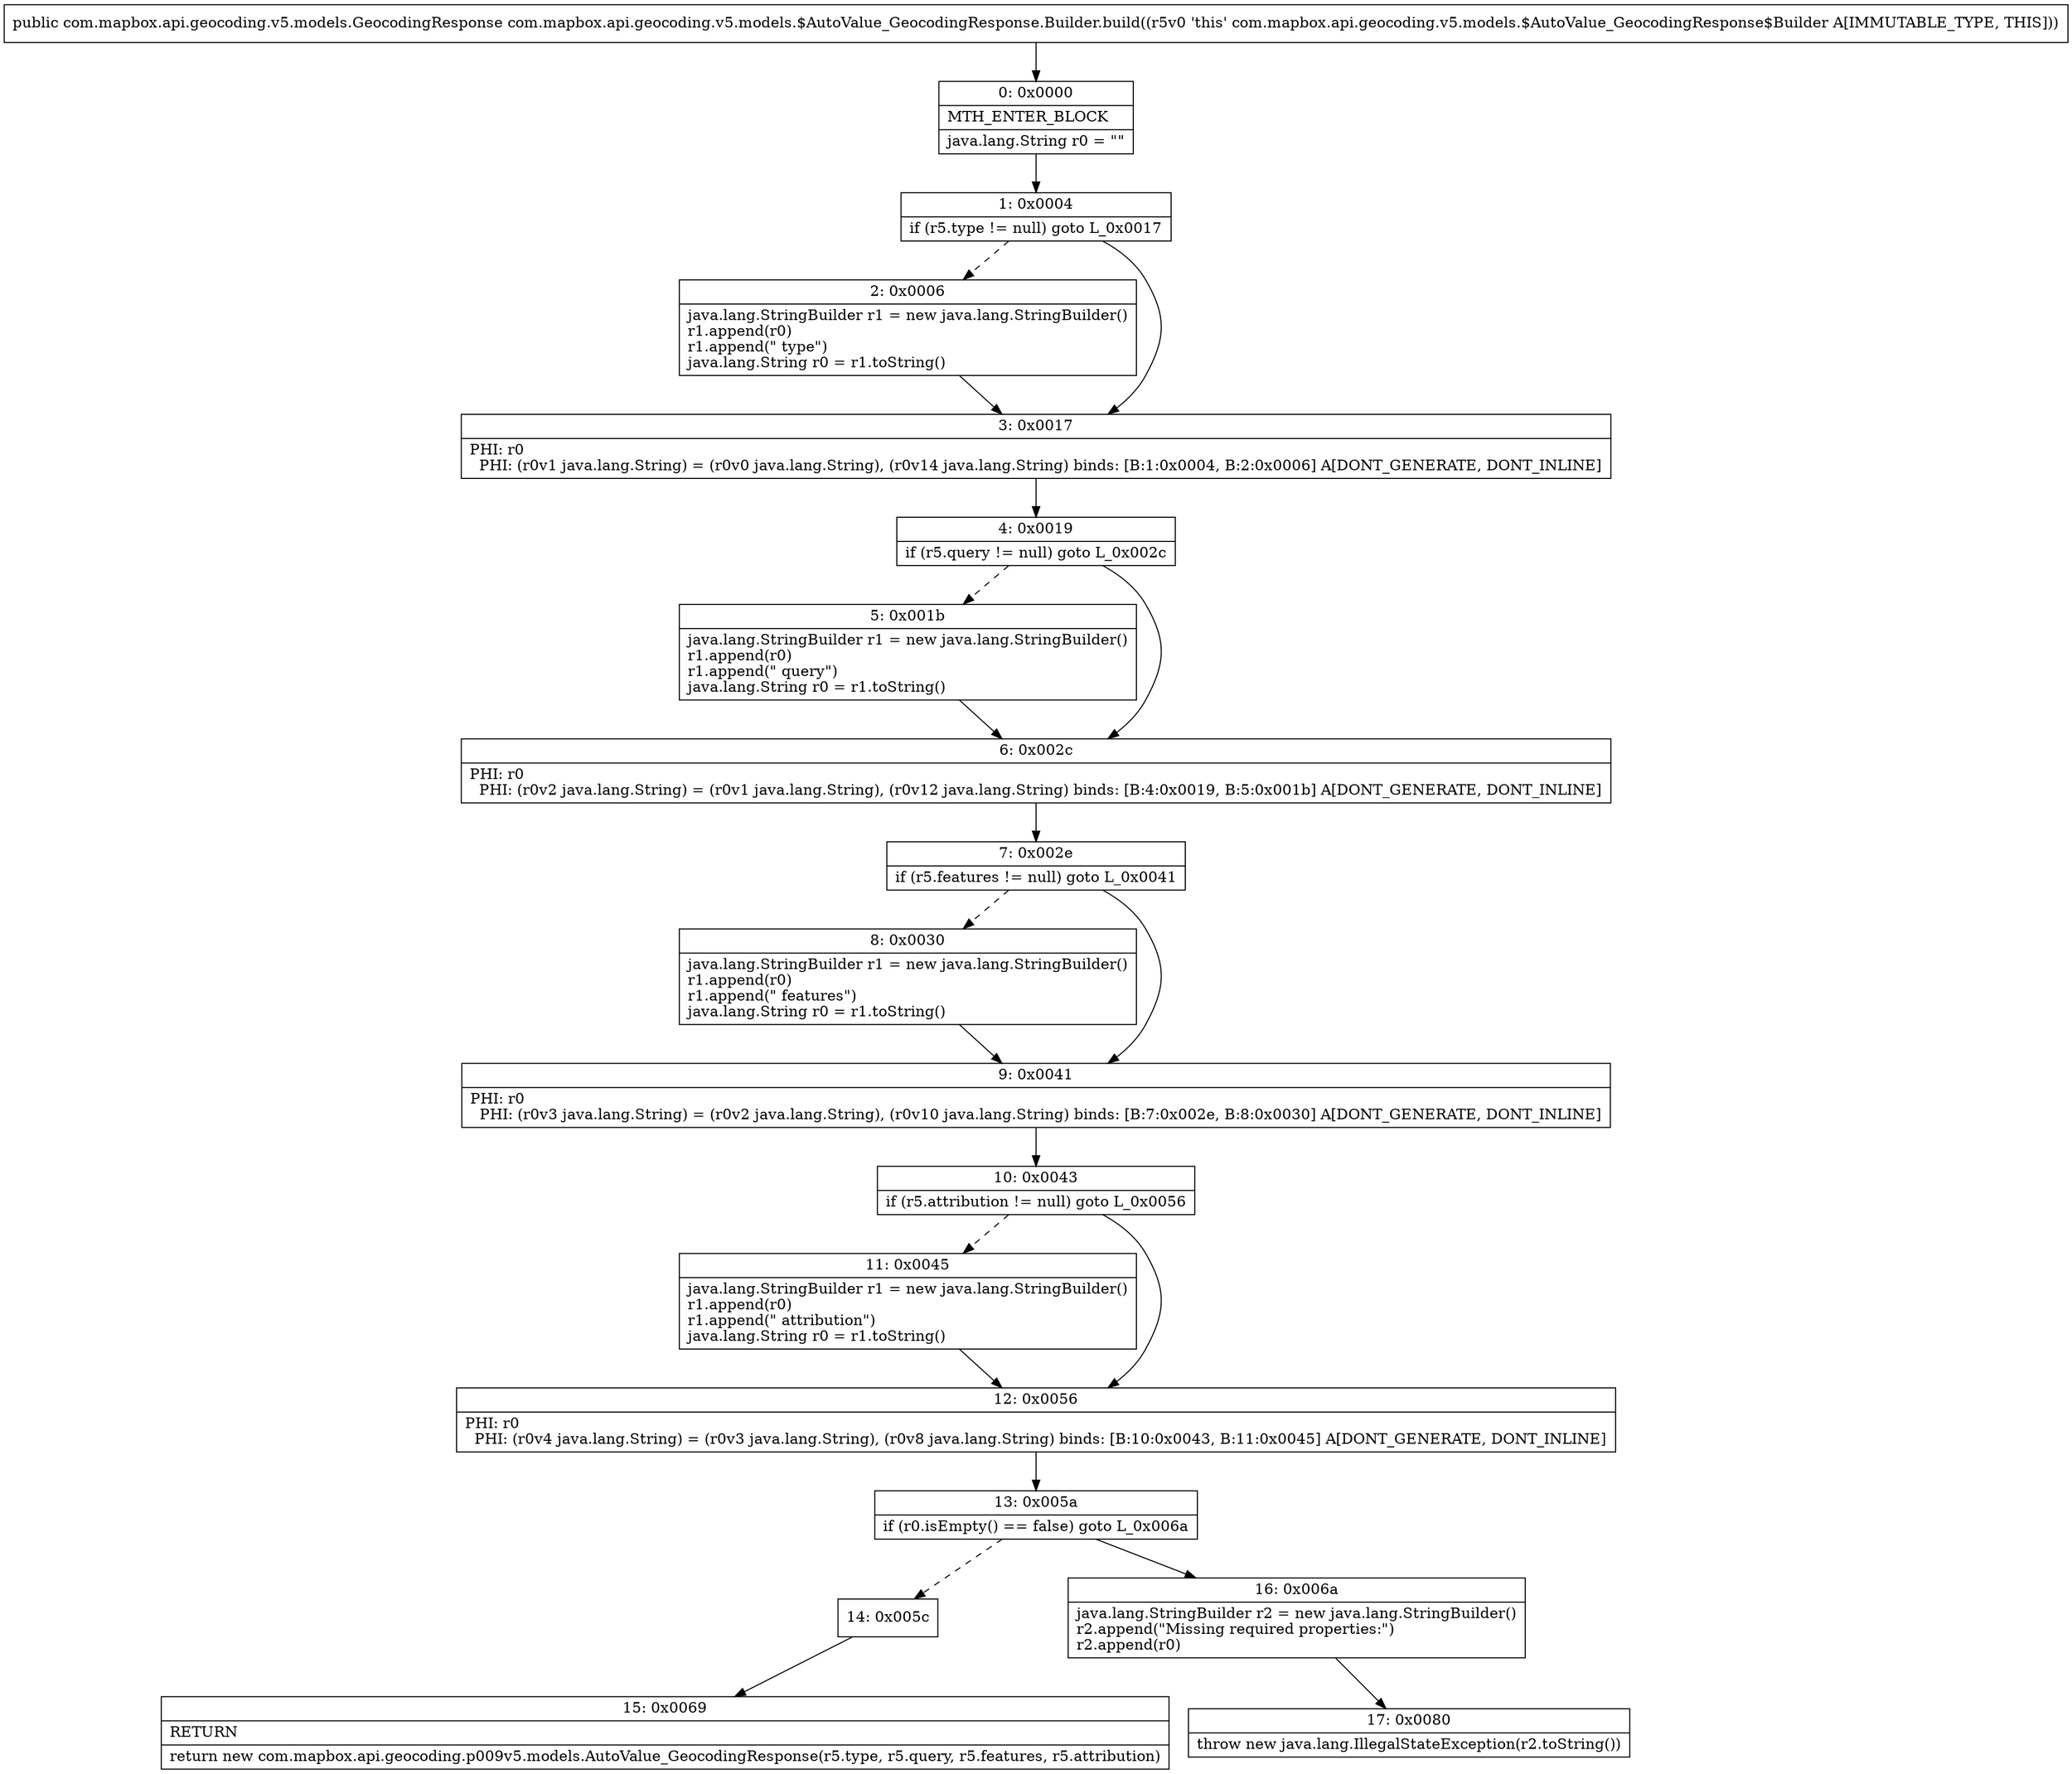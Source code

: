 digraph "CFG forcom.mapbox.api.geocoding.v5.models.$AutoValue_GeocodingResponse.Builder.build()Lcom\/mapbox\/api\/geocoding\/v5\/models\/GeocodingResponse;" {
Node_0 [shape=record,label="{0\:\ 0x0000|MTH_ENTER_BLOCK\l|java.lang.String r0 = \"\"\l}"];
Node_1 [shape=record,label="{1\:\ 0x0004|if (r5.type != null) goto L_0x0017\l}"];
Node_2 [shape=record,label="{2\:\ 0x0006|java.lang.StringBuilder r1 = new java.lang.StringBuilder()\lr1.append(r0)\lr1.append(\" type\")\ljava.lang.String r0 = r1.toString()\l}"];
Node_3 [shape=record,label="{3\:\ 0x0017|PHI: r0 \l  PHI: (r0v1 java.lang.String) = (r0v0 java.lang.String), (r0v14 java.lang.String) binds: [B:1:0x0004, B:2:0x0006] A[DONT_GENERATE, DONT_INLINE]\l}"];
Node_4 [shape=record,label="{4\:\ 0x0019|if (r5.query != null) goto L_0x002c\l}"];
Node_5 [shape=record,label="{5\:\ 0x001b|java.lang.StringBuilder r1 = new java.lang.StringBuilder()\lr1.append(r0)\lr1.append(\" query\")\ljava.lang.String r0 = r1.toString()\l}"];
Node_6 [shape=record,label="{6\:\ 0x002c|PHI: r0 \l  PHI: (r0v2 java.lang.String) = (r0v1 java.lang.String), (r0v12 java.lang.String) binds: [B:4:0x0019, B:5:0x001b] A[DONT_GENERATE, DONT_INLINE]\l}"];
Node_7 [shape=record,label="{7\:\ 0x002e|if (r5.features != null) goto L_0x0041\l}"];
Node_8 [shape=record,label="{8\:\ 0x0030|java.lang.StringBuilder r1 = new java.lang.StringBuilder()\lr1.append(r0)\lr1.append(\" features\")\ljava.lang.String r0 = r1.toString()\l}"];
Node_9 [shape=record,label="{9\:\ 0x0041|PHI: r0 \l  PHI: (r0v3 java.lang.String) = (r0v2 java.lang.String), (r0v10 java.lang.String) binds: [B:7:0x002e, B:8:0x0030] A[DONT_GENERATE, DONT_INLINE]\l}"];
Node_10 [shape=record,label="{10\:\ 0x0043|if (r5.attribution != null) goto L_0x0056\l}"];
Node_11 [shape=record,label="{11\:\ 0x0045|java.lang.StringBuilder r1 = new java.lang.StringBuilder()\lr1.append(r0)\lr1.append(\" attribution\")\ljava.lang.String r0 = r1.toString()\l}"];
Node_12 [shape=record,label="{12\:\ 0x0056|PHI: r0 \l  PHI: (r0v4 java.lang.String) = (r0v3 java.lang.String), (r0v8 java.lang.String) binds: [B:10:0x0043, B:11:0x0045] A[DONT_GENERATE, DONT_INLINE]\l}"];
Node_13 [shape=record,label="{13\:\ 0x005a|if (r0.isEmpty() == false) goto L_0x006a\l}"];
Node_14 [shape=record,label="{14\:\ 0x005c}"];
Node_15 [shape=record,label="{15\:\ 0x0069|RETURN\l|return new com.mapbox.api.geocoding.p009v5.models.AutoValue_GeocodingResponse(r5.type, r5.query, r5.features, r5.attribution)\l}"];
Node_16 [shape=record,label="{16\:\ 0x006a|java.lang.StringBuilder r2 = new java.lang.StringBuilder()\lr2.append(\"Missing required properties:\")\lr2.append(r0)\l}"];
Node_17 [shape=record,label="{17\:\ 0x0080|throw new java.lang.IllegalStateException(r2.toString())\l}"];
MethodNode[shape=record,label="{public com.mapbox.api.geocoding.v5.models.GeocodingResponse com.mapbox.api.geocoding.v5.models.$AutoValue_GeocodingResponse.Builder.build((r5v0 'this' com.mapbox.api.geocoding.v5.models.$AutoValue_GeocodingResponse$Builder A[IMMUTABLE_TYPE, THIS])) }"];
MethodNode -> Node_0;
Node_0 -> Node_1;
Node_1 -> Node_2[style=dashed];
Node_1 -> Node_3;
Node_2 -> Node_3;
Node_3 -> Node_4;
Node_4 -> Node_5[style=dashed];
Node_4 -> Node_6;
Node_5 -> Node_6;
Node_6 -> Node_7;
Node_7 -> Node_8[style=dashed];
Node_7 -> Node_9;
Node_8 -> Node_9;
Node_9 -> Node_10;
Node_10 -> Node_11[style=dashed];
Node_10 -> Node_12;
Node_11 -> Node_12;
Node_12 -> Node_13;
Node_13 -> Node_14[style=dashed];
Node_13 -> Node_16;
Node_14 -> Node_15;
Node_16 -> Node_17;
}

